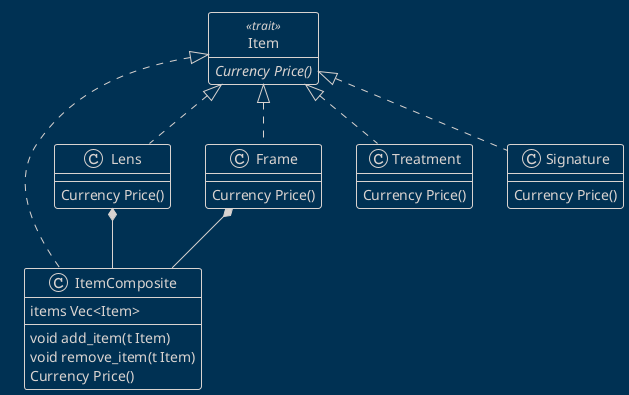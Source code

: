 @startuml
!theme blueprint
class Item <<trait>> {
    {abstract} Currency Price()
}

class ItemComposite implements Item {
    items Vec<Item>
    void add_item(t Item)
    void remove_item(t Item)
    Currency Price()
}

class Lens implements Item {
    Currency Price()
}

class Frame implements Item {
    Currency Price()
}
Lens *-- ItemComposite
Frame *-- ItemComposite

class Treatment implements Item {
    Currency Price()
}

class Signature implements Item {
    Currency Price()
}

hide <<trait>> circle
hide <<trait>> attributes
@enduml